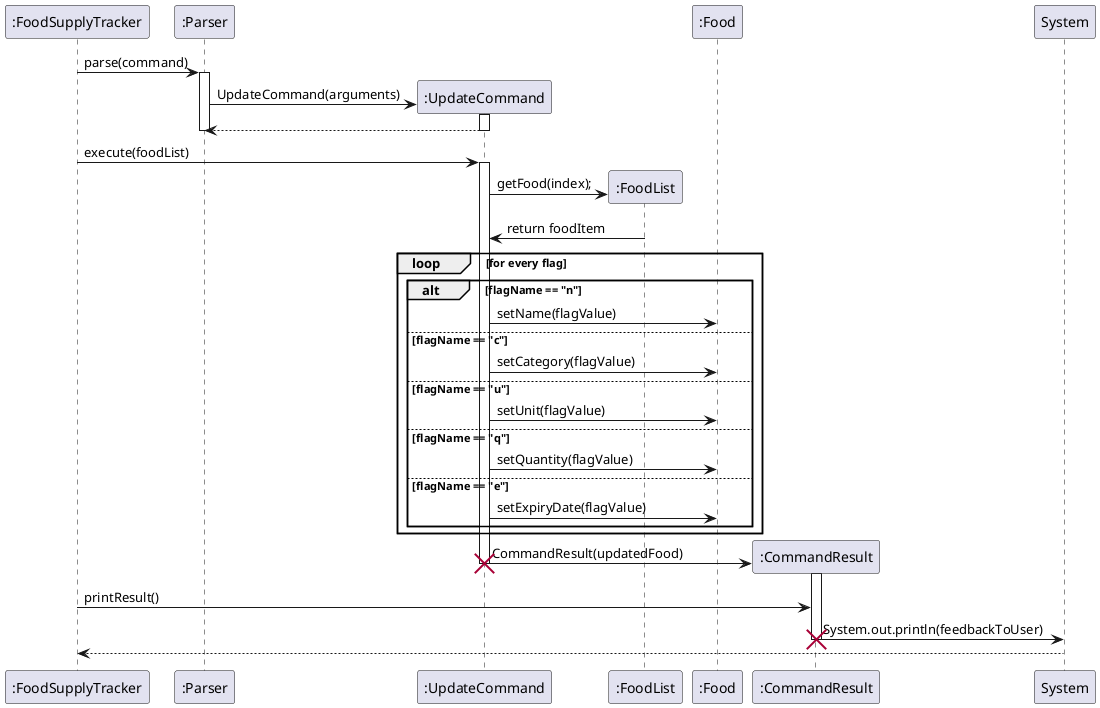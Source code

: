 @startuml
":FoodSupplyTracker" -> ":Parser": parse(command)
activate ":Parser"

create ":UpdateCommand"
":UpdateCommand" <- ":Parser" : UpdateCommand(arguments)
activate ":UpdateCommand"
":UpdateCommand" --> ":Parser"
deactivate ":UpdateCommand"
deactivate ":Parser"

":FoodSupplyTracker" -> ":UpdateCommand" : execute(foodList)
activate ":UpdateCommand"

create ":FoodList"
":UpdateCommand" -> ":FoodList": getFood(index);
":FoodList" -> ":UpdateCommand": return foodItem

loop for every flag
    alt flagName == "n"
        ":UpdateCommand" -> ":Food": setName(flagValue)
    else flagName == "c"
            ":UpdateCommand" -> ":Food": setCategory(flagValue)
    else flagName == "u"
            ":UpdateCommand" -> ":Food": setUnit(flagValue)
    else flagName == "q"
            ":UpdateCommand" -> ":Food": setQuantity(flagValue)
    else flagName == "e"
            ":UpdateCommand" -> ":Food": setExpiryDate(flagValue)
    end
end

create ":CommandResult"
":UpdateCommand" -> ":CommandResult" : CommandResult(updatedFood)
activate ":CommandResult"
deactivate ":UpdateCommand"
destroy ":UpdateCommand"

":FoodSupplyTracker" -> ":CommandResult": printResult()
":CommandResult"->System: System.out.println(feedbackToUser)
deactivate ":CommandResult"
destroy ":CommandResult"

System --> ":FoodSupplyTracker"
@enduml